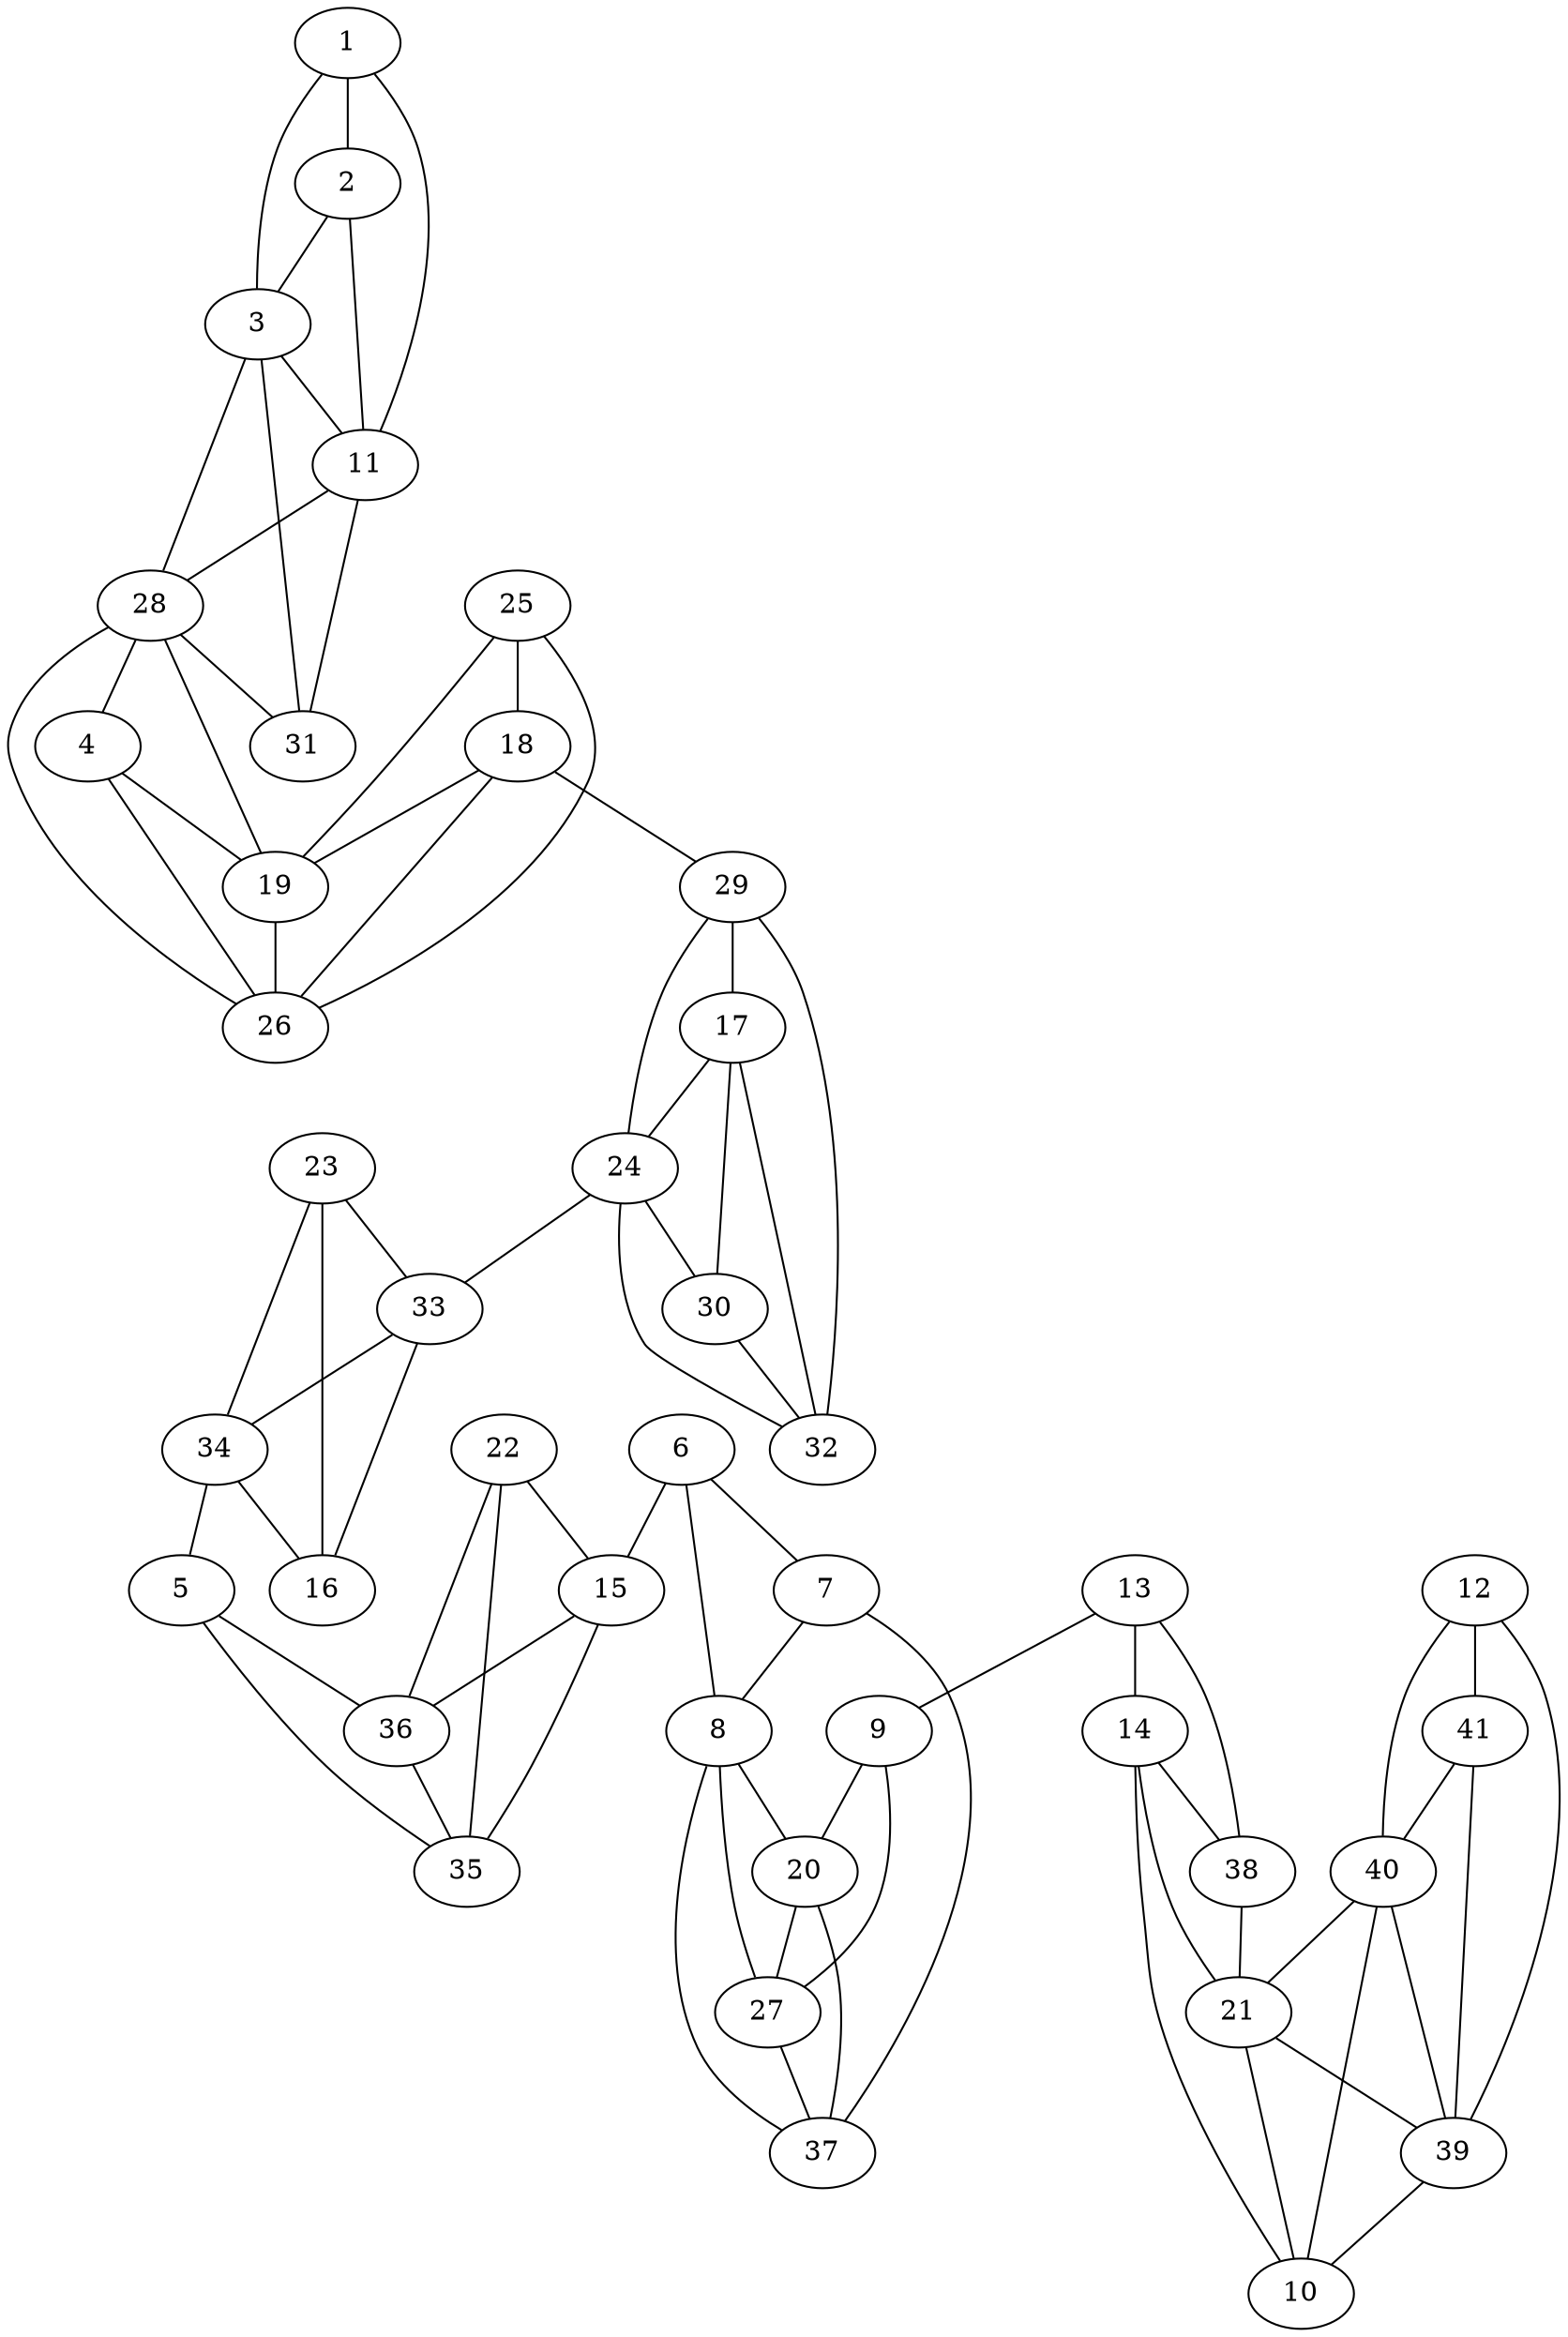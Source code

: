 graph pdb1azm {
	1	 [aaLength=3,
		sequence=WSK,
		type=0];
	3	 [aaLength=3,
		sequence=TSE,
		type=0];
	1 -- 3	 [distance0="19.0",
		frequency=1,
		type0=2];
	2	 [aaLength=4,
		sequence=PIAN,
		type=0];
	1 -- 2	 [distance0="5.0",
		frequency=1,
		type0=1];
	11	 [aaLength=2,
		sequence=KH,
		type=1];
	1 -- 11	 [distance0="23.0",
		frequency=1,
		type0=3];
	2 -- 3	 [distance0="14.0",
		distance1="0.0",
		frequency=2,
		type0=2,
		type1=4];
	2 -- 11	 [distance0="18.0",
		frequency=1,
		type0=3];
	3 -- 11	 [distance0="4.0",
		distance1="0.0",
		frequency=2,
		type0=1,
		type1=4];
	28	 [aaLength=4,
		sequence=ISVS,
		type=1];
	3 -- 28	 [distance0="12.0",
		frequency=1,
		type0=3];
	31	 [aaLength=4,
		sequence=DTSL,
		type=2];
	3 -- 31	 [distance0="6.0",
		frequency=1,
		type0=2];
	4	 [aaLength=3,
		sequence=PAT,
		type=0];
	19	 [aaLength=6,
		sequence=AKEIIN,
		type=1];
	4 -- 19	 [distance0="3.0",
		distance1="0.0",
		frequency=2,
		type0=1,
		type1=5];
	26	 [aaLength=6,
		sequence=AKEIIN,
		type=1];
	4 -- 26	 [distance0="3.0",
		frequency=1,
		type0=2];
	5	 [aaLength=4,
		sequence=LAEA,
		type=0];
	35	 [aaLength=4,
		sequence=AASK,
		type=2];
	5 -- 35	 [distance0="3.0",
		distance1="0.0",
		frequency=2,
		type0=1,
		type1=5];
	36	 [aaLength=4,
		sequence=KADG,
		type=2];
	5 -- 36	 [distance0="6.0",
		frequency=1,
		type0=2];
	6	 [aaLength=3,
		sequence=PKL,
		type=0];
	7	 [aaLength=6,
		sequence=QKVLDA,
		type=0];
	6 -- 7	 [distance0="3.0",
		distance1="0.0",
		frequency=2,
		type0=1,
		type1=5];
	8	 [aaLength=3,
		sequence=QAI,
		type=0];
	6 -- 8	 [distance0="10.0",
		frequency=1,
		type0=2];
	15	 [aaLength=10,
		sequence=LAVIGVLMKV,
		type=1];
	6 -- 15	 [distance0="14.0",
		frequency=1,
		type0=3];
	7 -- 8	 [distance0="7.0",
		distance1="0.0",
		frequency=2,
		type0=2,
		type1=4];
	37	 [aaLength=4,
		sequence=TKGK,
		type=2];
	7 -- 37	 [distance0="11.0",
		frequency=1,
		type0=3];
	20	 [aaLength=4,
		sequence=RAPF,
		type=1];
	8 -- 20	 [distance0="8.0",
		frequency=1,
		type0=3];
	8 -- 37	 [distance0="4.0",
		distance1="0.0",
		frequency=2,
		type0=1,
		type1=4];
	9	 [aaLength=4,
		sequence=PSTL,
		type=0];
	9 -- 20	 [distance0="8.0",
		frequency=1,
		type0=1];
	27	 [aaLength=4,
		sequence=RAPF,
		type=1];
	9 -- 27	 [distance0="8.0",
		frequency=1,
		type0=2];
	10	 [aaLength=7,
		sequence=SEQLAQF,
		type=0];
	14	 [aaLength=6,
		sequence=VTWIIC,
		type=1];
	10 -- 14	 [distance0="13.0",
		frequency=1,
		type0=3];
	21	 [aaLength=3,
		sequence=ISV,
		type=1];
	10 -- 21	 [distance0="4.0",
		frequency=1,
		type0=1];
	11 -- 28	 [distance0="8.0",
		frequency=1,
		type0=3];
	11 -- 31	 [distance0="2.0",
		distance1="0.0",
		frequency=2,
		type0=1,
		type1=5];
	12	 [aaLength=2,
		sequence=RA,
		type=1];
	39	 [aaLength=4,
		sequence=FRSL,
		type=2];
	12 -- 39	 [distance0="31.0",
		frequency=1,
		type0=3];
	40	 [aaLength=4,
		sequence=VEGD,
		type=2];
	12 -- 40	 [distance0="24.0",
		frequency=1,
		type0=2];
	41	 [aaLength=4,
		sequence=LKGR,
		type=2];
	12 -- 41	 [distance0="6.0",
		frequency=1,
		type0=1];
	13	 [aaLength=6,
		sequence=FWTYPG,
		type=1];
	13 -- 9	 [distance0="10.0",
		frequency=1,
		type0=2];
	13 -- 14	 [distance0="16.0",
		frequency=1,
		type0=3];
	38	 [aaLength=4,
		sequence=HPPL,
		type=2];
	13 -- 38	 [distance0="9.0",
		distance1="0.0",
		frequency=2,
		type0=1,
		type1=4];
	14 -- 21	 [distance0="0.0",
		frequency=1,
		type0=4];
	14 -- 38	 [distance0="7.0",
		frequency=1,
		type0=1];
	15 -- 35	 [distance0="7.0",
		frequency=1,
		type0=3];
	15 -- 36	 [distance0="4.0",
		frequency=1,
		type0=2];
	16	 [aaLength=9,
		sequence=AELHVAHWN,
		type=1];
	17	 [aaLength=10,
		sequence=YRLFQFHFHW,
		type=1];
	24	 [aaLength=10,
		sequence=YRLFQFHFHW,
		type=1];
	17 -- 24	 [distance0="0.0",
		frequency=1,
		type0=5];
	18	 [aaLength=5,
		sequence=FHVNF,
		type=1];
	18 -- 19	 [distance0="10.0",
		frequency=1,
		type0=2];
	18 -- 26	 [distance0="10.0",
		frequency=1,
		type0=3];
	29	 [aaLength=4,
		sequence=VLKG,
		type=1];
	18 -- 29	 [distance0="0.0",
		frequency=1,
		type0=4];
	19 -- 26	 [distance0="0.0",
		frequency=1,
		type0=5];
	19 -- 28	 [distance0="9.0",
		frequency=1,
		type0=3];
	20 -- 27	 [distance0="0.0",
		frequency=1,
		type0=1];
	20 -- 37	 [distance0="4.0",
		frequency=1,
		type0=2];
	21 -- 39	 [distance0="10.0",
		frequency=1,
		type0=3];
	22	 [aaLength=10,
		sequence=LAVIGVLMKV,
		type=1];
	22 -- 15	 [distance0="0.0",
		frequency=1,
		type0=5];
	22 -- 35	 [distance0="7.0",
		frequency=1,
		type0=3];
	22 -- 36	 [distance0="4.0",
		frequency=1,
		type0=2];
	23	 [aaLength=9,
		sequence=AELHVAHWN,
		type=1];
	23 -- 16	 [distance0="0.0",
		frequency=1,
		type0=5];
	33	 [aaLength=4,
		sequence=VDGV,
		type=2];
	23 -- 33	 [distance0="7.0",
		frequency=1,
		type0=2];
	34	 [aaLength=5,
		sequence=NSAKY,
		type=2];
	23 -- 34	 [distance0="8.0",
		frequency=1,
		type0=3];
	30	 [aaLength=10,
		sequence=YRLFQFHFHW,
		type=1];
	24 -- 30	 [distance0="0.0",
		frequency=1,
		type0=2];
	32	 [aaLength=4,
		sequence=GGPF,
		type=2];
	24 -- 32	 [distance0="7.0",
		frequency=1,
		type0=3];
	24 -- 33	 [distance0="0.0",
		frequency=1,
		type0=4];
	25	 [aaLength=5,
		sequence=FHVNF,
		type=1];
	25 -- 18	 [distance0="0.0",
		frequency=1,
		type0=5];
	25 -- 19	 [distance0="10.0",
		frequency=1,
		type0=2];
	25 -- 26	 [distance0="10.0",
		frequency=1,
		type0=3];
	26 -- 28	 [distance0="9.0",
		frequency=1,
		type0=3];
	27 -- 8	 [distance0="8.0",
		frequency=1,
		type0=3];
	27 -- 37	 [distance0="4.0",
		frequency=1,
		type0=2];
	28 -- 4	 [distance0="6.0",
		distance1="0.0",
		frequency=2,
		type0=1,
		type1=4];
	28 -- 31	 [distance0="6.0",
		frequency=1,
		type0=2];
	29 -- 17	 [distance0="10.0",
		frequency=1,
		type0=2];
	29 -- 24	 [distance0="10.0",
		frequency=1,
		type0=3];
	29 -- 32	 [distance0="3.0",
		distance1="0.0",
		frequency=2,
		type0=1,
		type1=5];
	30 -- 17	 [distance0="0.0",
		distance1="0.0",
		frequency=2,
		type0=1,
		type1=5];
	30 -- 32	 [distance0="7.0",
		frequency=1,
		type0=3];
	32 -- 17	 [distance0="7.0",
		frequency=1,
		type0=2];
	33 -- 16	 [distance0="7.0",
		frequency=1,
		type0=1];
	33 -- 34	 [distance0="15.0",
		frequency=1,
		type0=3];
	34 -- 5	 [distance0="7.0",
		distance1="0.0",
		frequency=2,
		type0=1,
		type1=4];
	34 -- 16	 [distance0="8.0",
		frequency=1,
		type0=2];
	36 -- 35	 [distance0="3.0",
		frequency=1,
		type0=1];
	38 -- 21	 [distance0="16.0",
		frequency=1,
		type0=3];
	39 -- 10	 [distance0="6.0",
		frequency=1,
		type0=1];
	40 -- 10	 [distance0="13.0",
		frequency=1,
		type0=2];
	40 -- 21	 [distance0="17.0",
		frequency=1,
		type0=3];
	40 -- 39	 [distance0="7.0",
		frequency=1,
		type0=1];
	41 -- 39	 [distance0="25.0",
		frequency=1,
		type0=3];
	41 -- 40	 [distance0="18.0",
		frequency=1,
		type0=2];
}
